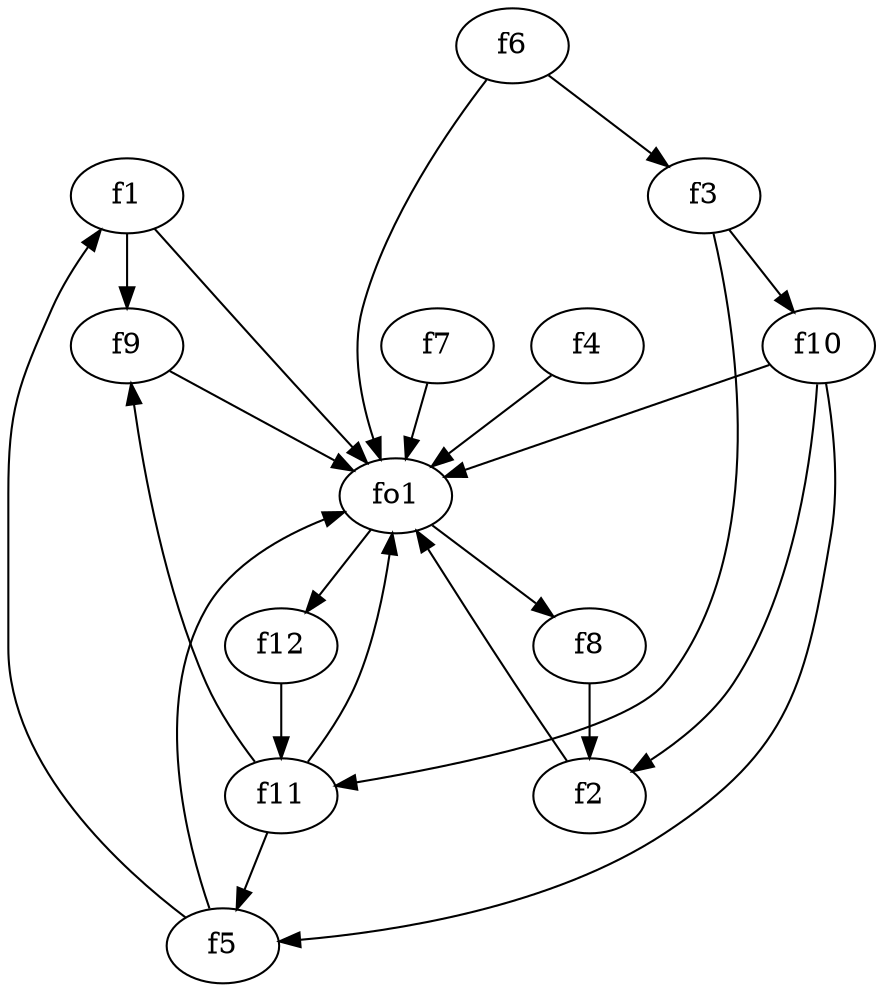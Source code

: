 strict digraph  {
f1;
f2;
f3;
f4;
f5;
f6;
f7;
f8;
f9;
f10;
f11;
f12;
fo1;
f1 -> fo1  [weight=2];
f1 -> f9  [weight=2];
f2 -> fo1  [weight=2];
f3 -> f11  [weight=2];
f3 -> f10  [weight=2];
f4 -> fo1  [weight=2];
f5 -> fo1  [weight=2];
f5 -> f1  [weight=2];
f6 -> f3  [weight=2];
f6 -> fo1  [weight=2];
f7 -> fo1  [weight=2];
f8 -> f2  [weight=2];
f9 -> fo1  [weight=2];
f10 -> f2  [weight=2];
f10 -> fo1  [weight=2];
f10 -> f5  [weight=2];
f11 -> fo1  [weight=2];
f11 -> f5  [weight=2];
f11 -> f9  [weight=2];
f12 -> f11  [weight=2];
fo1 -> f8  [weight=2];
fo1 -> f12  [weight=2];
}
